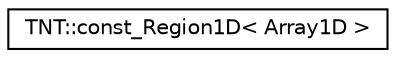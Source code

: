 digraph G
{
  edge [fontname="Helvetica",fontsize="10",labelfontname="Helvetica",labelfontsize="10"];
  node [fontname="Helvetica",fontsize="10",shape=record];
  rankdir=LR;
  Node1 [label="TNT::const_Region1D\< Array1D \>",height=0.2,width=0.4,color="black", fillcolor="white", style="filled",URL="$d9/dd9/classTNT_1_1const__Region1D.html"];
}
